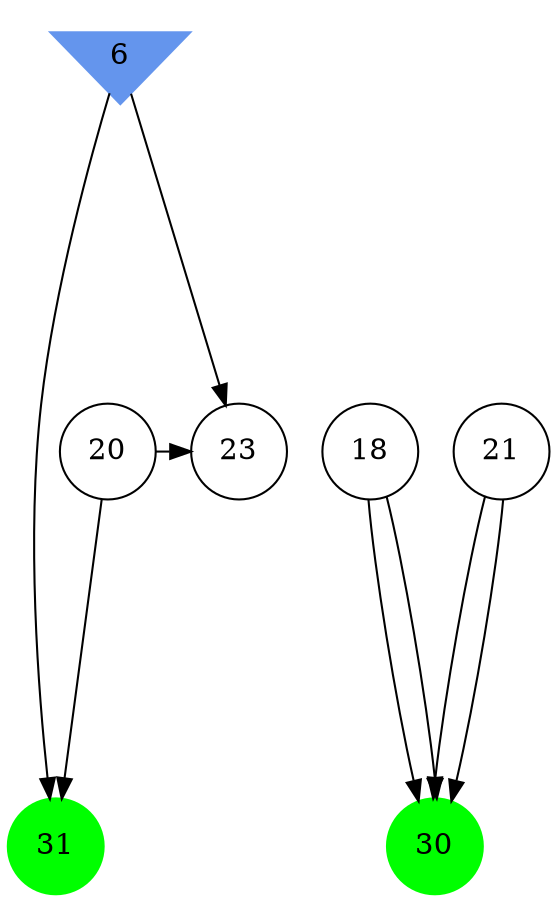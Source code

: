 digraph brain {
	ranksep=2.0;
	6 [shape=invtriangle,style=filled,color=cornflowerblue];
	18 [shape=circle,color=black];
	20 [shape=circle,color=black];
	21 [shape=circle,color=black];
	23 [shape=circle,color=black];
	30 [shape=circle,style=filled,color=green];
	31 [shape=circle,style=filled,color=green];
	20	->	23;
	20	->	31;
	6	->	23;
	6	->	31;
	18	->	30;
	18	->	30;
	21	->	30;
	21	->	30;
	{ rank=same; 6; }
	{ rank=same; 18; 20; 21; 23; }
	{ rank=same; 30; 31; }
}
